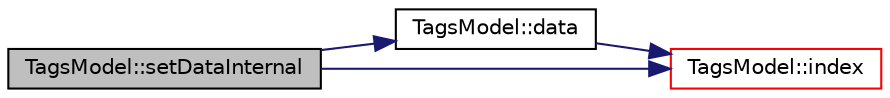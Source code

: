 digraph "TagsModel::setDataInternal"
{
 // LATEX_PDF_SIZE
  edge [fontname="Helvetica",fontsize="10",labelfontname="Helvetica",labelfontsize="10"];
  node [fontname="Helvetica",fontsize="10",shape=record];
  rankdir="LR";
  Node1 [label="TagsModel::setDataInternal",height=0.2,width=0.4,color="black", fillcolor="grey75", style="filled", fontcolor="black",tooltip=" "];
  Node1 -> Node2 [color="midnightblue",fontsize="10",style="solid",fontname="Helvetica"];
  Node2 [label="TagsModel::data",height=0.2,width=0.4,color="black", fillcolor="white", style="filled",URL="$class_tags_model.html#a2b328887b7b9b40f1b1966a0ad3216c8",tooltip=" "];
  Node2 -> Node3 [color="midnightblue",fontsize="10",style="solid",fontname="Helvetica"];
  Node3 [label="TagsModel::index",height=0.2,width=0.4,color="red", fillcolor="white", style="filled",URL="$class_tags_model.html#a5eb7447c0a00b696ff9b6395aea50ded",tooltip=" "];
  Node1 -> Node3 [color="midnightblue",fontsize="10",style="solid",fontname="Helvetica"];
}
